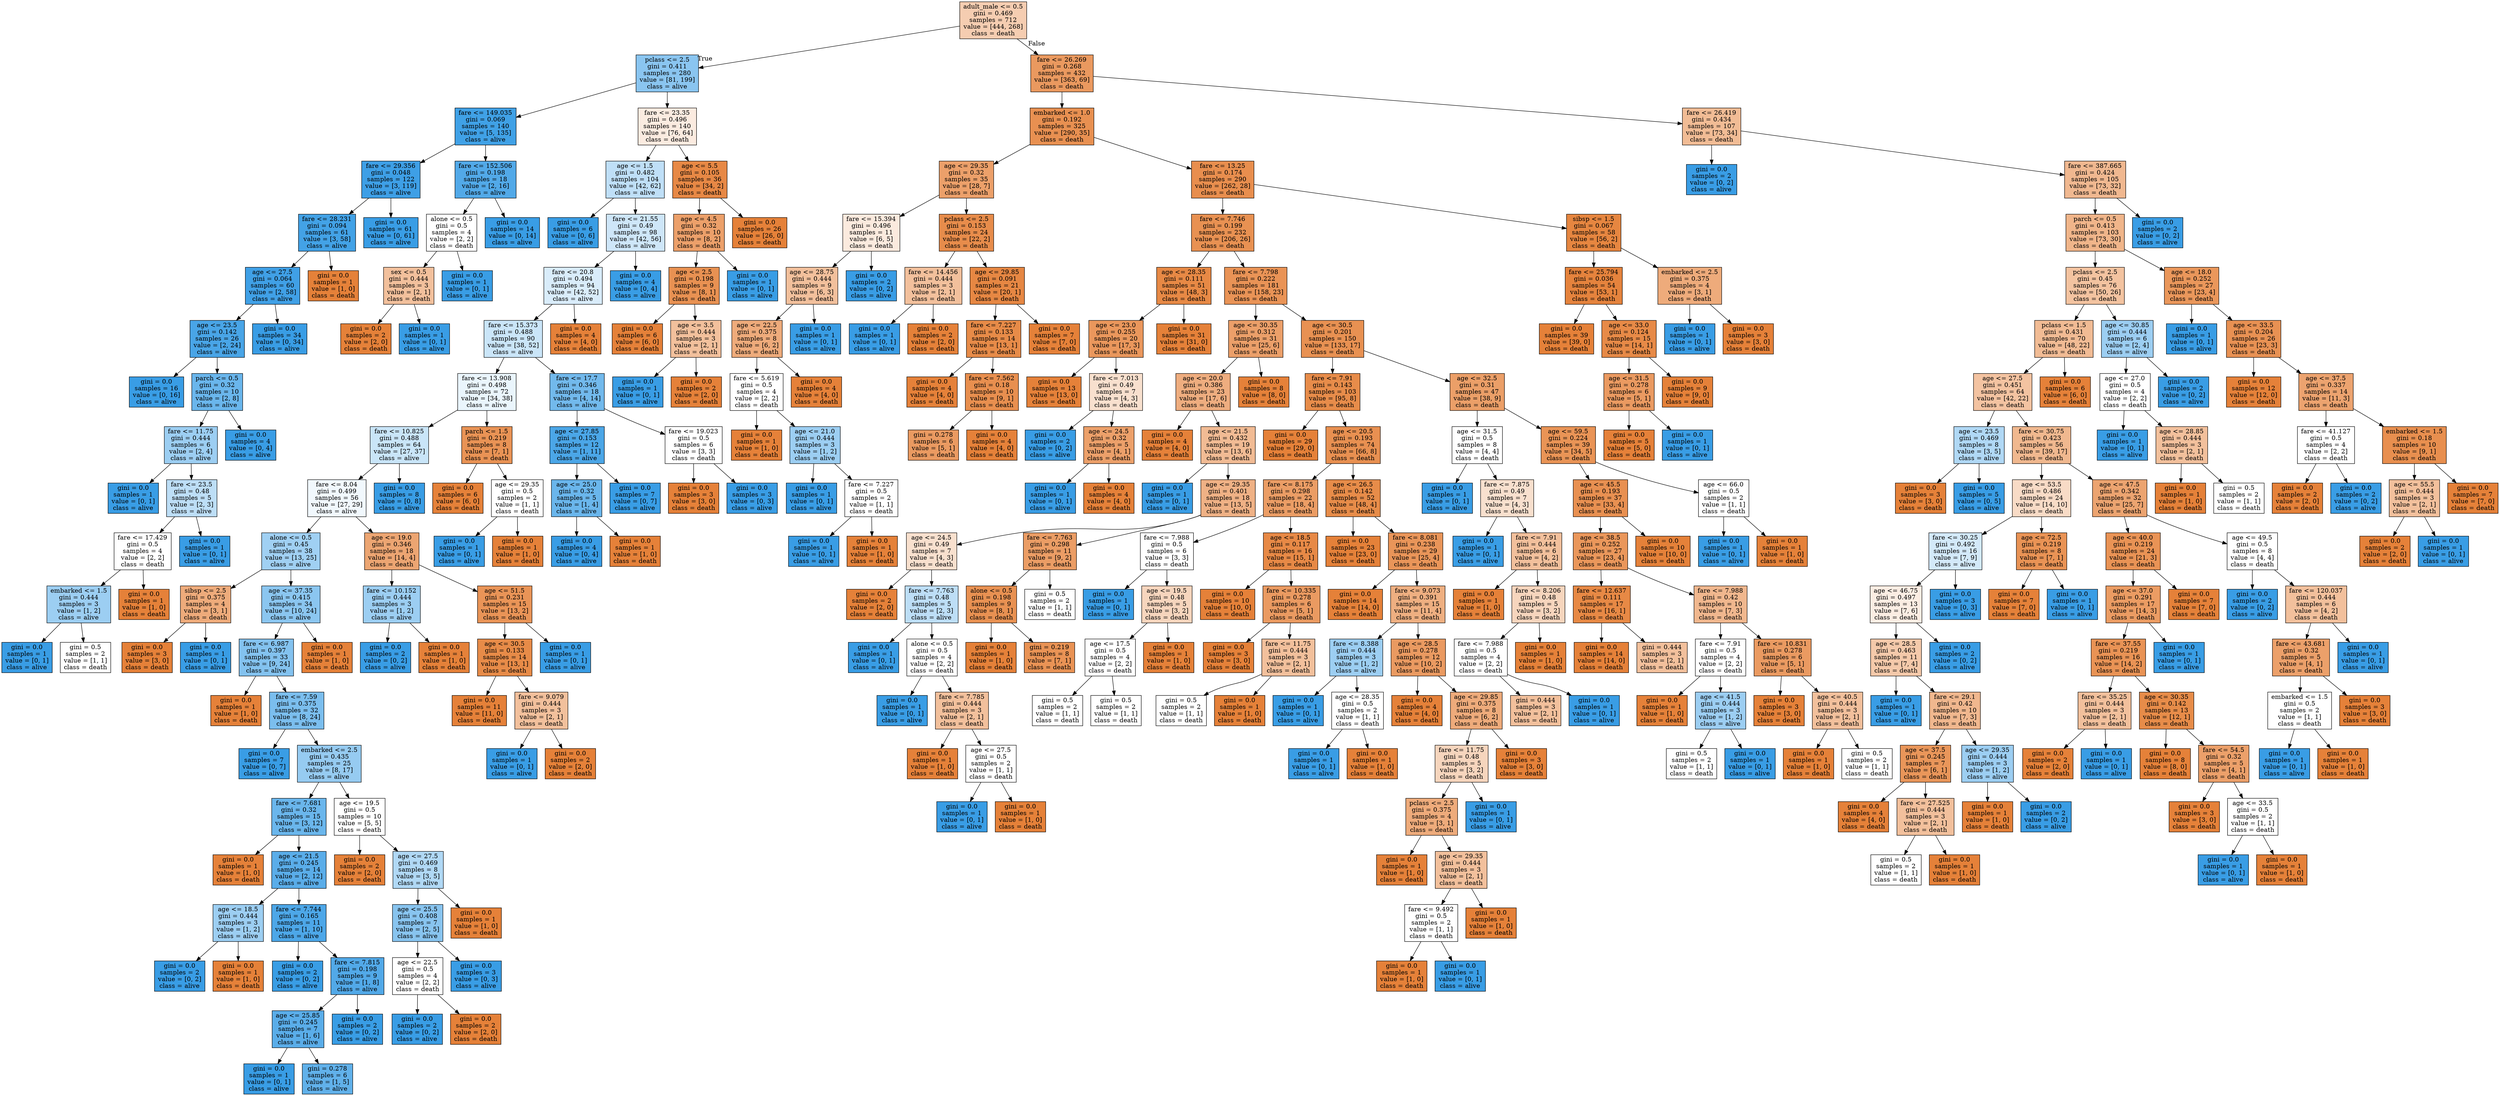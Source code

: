 digraph Tree {
node [shape=box, style="filled", color="black"] ;
0 [label="adult_male <= 0.5\ngini = 0.469\nsamples = 712\nvalue = [444, 268]\nclass = death", fillcolor="#f5cdb1"] ;
1 [label="pclass <= 2.5\ngini = 0.411\nsamples = 280\nvalue = [81, 199]\nclass = alive", fillcolor="#8ac5f0"] ;
0 -> 1 [labeldistance=2.5, labelangle=45, headlabel="True"] ;
2 [label="fare <= 149.035\ngini = 0.069\nsamples = 140\nvalue = [5, 135]\nclass = alive", fillcolor="#40a1e6"] ;
1 -> 2 ;
3 [label="fare <= 29.356\ngini = 0.048\nsamples = 122\nvalue = [3, 119]\nclass = alive", fillcolor="#3e9fe6"] ;
2 -> 3 ;
4 [label="fare <= 28.231\ngini = 0.094\nsamples = 61\nvalue = [3, 58]\nclass = alive", fillcolor="#43a2e6"] ;
3 -> 4 ;
5 [label="age <= 27.5\ngini = 0.064\nsamples = 60\nvalue = [2, 58]\nclass = alive", fillcolor="#40a0e6"] ;
4 -> 5 ;
6 [label="age <= 23.5\ngini = 0.142\nsamples = 26\nvalue = [2, 24]\nclass = alive", fillcolor="#49a5e7"] ;
5 -> 6 ;
7 [label="gini = 0.0\nsamples = 16\nvalue = [0, 16]\nclass = alive", fillcolor="#399de5"] ;
6 -> 7 ;
8 [label="parch <= 0.5\ngini = 0.32\nsamples = 10\nvalue = [2, 8]\nclass = alive", fillcolor="#6ab6ec"] ;
6 -> 8 ;
9 [label="fare <= 11.75\ngini = 0.444\nsamples = 6\nvalue = [2, 4]\nclass = alive", fillcolor="#9ccef2"] ;
8 -> 9 ;
10 [label="gini = 0.0\nsamples = 1\nvalue = [0, 1]\nclass = alive", fillcolor="#399de5"] ;
9 -> 10 ;
11 [label="fare <= 23.5\ngini = 0.48\nsamples = 5\nvalue = [2, 3]\nclass = alive", fillcolor="#bddef6"] ;
9 -> 11 ;
12 [label="fare <= 17.429\ngini = 0.5\nsamples = 4\nvalue = [2, 2]\nclass = death", fillcolor="#ffffff"] ;
11 -> 12 ;
13 [label="embarked <= 1.5\ngini = 0.444\nsamples = 3\nvalue = [1, 2]\nclass = alive", fillcolor="#9ccef2"] ;
12 -> 13 ;
14 [label="gini = 0.0\nsamples = 1\nvalue = [0, 1]\nclass = alive", fillcolor="#399de5"] ;
13 -> 14 ;
15 [label="gini = 0.5\nsamples = 2\nvalue = [1, 1]\nclass = death", fillcolor="#ffffff"] ;
13 -> 15 ;
16 [label="gini = 0.0\nsamples = 1\nvalue = [1, 0]\nclass = death", fillcolor="#e58139"] ;
12 -> 16 ;
17 [label="gini = 0.0\nsamples = 1\nvalue = [0, 1]\nclass = alive", fillcolor="#399de5"] ;
11 -> 17 ;
18 [label="gini = 0.0\nsamples = 4\nvalue = [0, 4]\nclass = alive", fillcolor="#399de5"] ;
8 -> 18 ;
19 [label="gini = 0.0\nsamples = 34\nvalue = [0, 34]\nclass = alive", fillcolor="#399de5"] ;
5 -> 19 ;
20 [label="gini = 0.0\nsamples = 1\nvalue = [1, 0]\nclass = death", fillcolor="#e58139"] ;
4 -> 20 ;
21 [label="gini = 0.0\nsamples = 61\nvalue = [0, 61]\nclass = alive", fillcolor="#399de5"] ;
3 -> 21 ;
22 [label="fare <= 152.506\ngini = 0.198\nsamples = 18\nvalue = [2, 16]\nclass = alive", fillcolor="#52a9e8"] ;
2 -> 22 ;
23 [label="alone <= 0.5\ngini = 0.5\nsamples = 4\nvalue = [2, 2]\nclass = death", fillcolor="#ffffff"] ;
22 -> 23 ;
24 [label="sex <= 0.5\ngini = 0.444\nsamples = 3\nvalue = [2, 1]\nclass = death", fillcolor="#f2c09c"] ;
23 -> 24 ;
25 [label="gini = 0.0\nsamples = 2\nvalue = [2, 0]\nclass = death", fillcolor="#e58139"] ;
24 -> 25 ;
26 [label="gini = 0.0\nsamples = 1\nvalue = [0, 1]\nclass = alive", fillcolor="#399de5"] ;
24 -> 26 ;
27 [label="gini = 0.0\nsamples = 1\nvalue = [0, 1]\nclass = alive", fillcolor="#399de5"] ;
23 -> 27 ;
28 [label="gini = 0.0\nsamples = 14\nvalue = [0, 14]\nclass = alive", fillcolor="#399de5"] ;
22 -> 28 ;
29 [label="fare <= 23.35\ngini = 0.496\nsamples = 140\nvalue = [76, 64]\nclass = death", fillcolor="#fbebe0"] ;
1 -> 29 ;
30 [label="age <= 1.5\ngini = 0.482\nsamples = 104\nvalue = [42, 62]\nclass = alive", fillcolor="#bfdff7"] ;
29 -> 30 ;
31 [label="gini = 0.0\nsamples = 6\nvalue = [0, 6]\nclass = alive", fillcolor="#399de5"] ;
30 -> 31 ;
32 [label="fare <= 21.55\ngini = 0.49\nsamples = 98\nvalue = [42, 56]\nclass = alive", fillcolor="#cee6f8"] ;
30 -> 32 ;
33 [label="fare <= 20.8\ngini = 0.494\nsamples = 94\nvalue = [42, 52]\nclass = alive", fillcolor="#d9ecfa"] ;
32 -> 33 ;
34 [label="fare <= 15.373\ngini = 0.488\nsamples = 90\nvalue = [38, 52]\nclass = alive", fillcolor="#cae5f8"] ;
33 -> 34 ;
35 [label="fare <= 13.908\ngini = 0.498\nsamples = 72\nvalue = [34, 38]\nclass = alive", fillcolor="#eaf5fc"] ;
34 -> 35 ;
36 [label="fare <= 10.825\ngini = 0.488\nsamples = 64\nvalue = [27, 37]\nclass = alive", fillcolor="#c9e5f8"] ;
35 -> 36 ;
37 [label="fare <= 8.04\ngini = 0.499\nsamples = 56\nvalue = [27, 29]\nclass = alive", fillcolor="#f1f8fd"] ;
36 -> 37 ;
38 [label="alone <= 0.5\ngini = 0.45\nsamples = 38\nvalue = [13, 25]\nclass = alive", fillcolor="#a0d0f3"] ;
37 -> 38 ;
39 [label="sibsp <= 2.5\ngini = 0.375\nsamples = 4\nvalue = [3, 1]\nclass = death", fillcolor="#eeab7b"] ;
38 -> 39 ;
40 [label="gini = 0.0\nsamples = 3\nvalue = [3, 0]\nclass = death", fillcolor="#e58139"] ;
39 -> 40 ;
41 [label="gini = 0.0\nsamples = 1\nvalue = [0, 1]\nclass = alive", fillcolor="#399de5"] ;
39 -> 41 ;
42 [label="age <= 37.35\ngini = 0.415\nsamples = 34\nvalue = [10, 24]\nclass = alive", fillcolor="#8bc6f0"] ;
38 -> 42 ;
43 [label="fare <= 6.987\ngini = 0.397\nsamples = 33\nvalue = [9, 24]\nclass = alive", fillcolor="#83c2ef"] ;
42 -> 43 ;
44 [label="gini = 0.0\nsamples = 1\nvalue = [1, 0]\nclass = death", fillcolor="#e58139"] ;
43 -> 44 ;
45 [label="fare <= 7.59\ngini = 0.375\nsamples = 32\nvalue = [8, 24]\nclass = alive", fillcolor="#7bbeee"] ;
43 -> 45 ;
46 [label="gini = 0.0\nsamples = 7\nvalue = [0, 7]\nclass = alive", fillcolor="#399de5"] ;
45 -> 46 ;
47 [label="embarked <= 2.5\ngini = 0.435\nsamples = 25\nvalue = [8, 17]\nclass = alive", fillcolor="#96cbf1"] ;
45 -> 47 ;
48 [label="fare <= 7.681\ngini = 0.32\nsamples = 15\nvalue = [3, 12]\nclass = alive", fillcolor="#6ab6ec"] ;
47 -> 48 ;
49 [label="gini = 0.0\nsamples = 1\nvalue = [1, 0]\nclass = death", fillcolor="#e58139"] ;
48 -> 49 ;
50 [label="age <= 21.5\ngini = 0.245\nsamples = 14\nvalue = [2, 12]\nclass = alive", fillcolor="#5aade9"] ;
48 -> 50 ;
51 [label="age <= 18.5\ngini = 0.444\nsamples = 3\nvalue = [1, 2]\nclass = alive", fillcolor="#9ccef2"] ;
50 -> 51 ;
52 [label="gini = 0.0\nsamples = 2\nvalue = [0, 2]\nclass = alive", fillcolor="#399de5"] ;
51 -> 52 ;
53 [label="gini = 0.0\nsamples = 1\nvalue = [1, 0]\nclass = death", fillcolor="#e58139"] ;
51 -> 53 ;
54 [label="fare <= 7.744\ngini = 0.165\nsamples = 11\nvalue = [1, 10]\nclass = alive", fillcolor="#4da7e8"] ;
50 -> 54 ;
55 [label="gini = 0.0\nsamples = 2\nvalue = [0, 2]\nclass = alive", fillcolor="#399de5"] ;
54 -> 55 ;
56 [label="fare <= 7.815\ngini = 0.198\nsamples = 9\nvalue = [1, 8]\nclass = alive", fillcolor="#52a9e8"] ;
54 -> 56 ;
57 [label="age <= 25.85\ngini = 0.245\nsamples = 7\nvalue = [1, 6]\nclass = alive", fillcolor="#5aade9"] ;
56 -> 57 ;
58 [label="gini = 0.0\nsamples = 1\nvalue = [0, 1]\nclass = alive", fillcolor="#399de5"] ;
57 -> 58 ;
59 [label="gini = 0.278\nsamples = 6\nvalue = [1, 5]\nclass = alive", fillcolor="#61b1ea"] ;
57 -> 59 ;
60 [label="gini = 0.0\nsamples = 2\nvalue = [0, 2]\nclass = alive", fillcolor="#399de5"] ;
56 -> 60 ;
61 [label="age <= 19.5\ngini = 0.5\nsamples = 10\nvalue = [5, 5]\nclass = death", fillcolor="#ffffff"] ;
47 -> 61 ;
62 [label="gini = 0.0\nsamples = 2\nvalue = [2, 0]\nclass = death", fillcolor="#e58139"] ;
61 -> 62 ;
63 [label="age <= 27.5\ngini = 0.469\nsamples = 8\nvalue = [3, 5]\nclass = alive", fillcolor="#b0d8f5"] ;
61 -> 63 ;
64 [label="age <= 25.5\ngini = 0.408\nsamples = 7\nvalue = [2, 5]\nclass = alive", fillcolor="#88c4ef"] ;
63 -> 64 ;
65 [label="age <= 22.5\ngini = 0.5\nsamples = 4\nvalue = [2, 2]\nclass = death", fillcolor="#ffffff"] ;
64 -> 65 ;
66 [label="gini = 0.0\nsamples = 2\nvalue = [0, 2]\nclass = alive", fillcolor="#399de5"] ;
65 -> 66 ;
67 [label="gini = 0.0\nsamples = 2\nvalue = [2, 0]\nclass = death", fillcolor="#e58139"] ;
65 -> 67 ;
68 [label="gini = 0.0\nsamples = 3\nvalue = [0, 3]\nclass = alive", fillcolor="#399de5"] ;
64 -> 68 ;
69 [label="gini = 0.0\nsamples = 1\nvalue = [1, 0]\nclass = death", fillcolor="#e58139"] ;
63 -> 69 ;
70 [label="gini = 0.0\nsamples = 1\nvalue = [1, 0]\nclass = death", fillcolor="#e58139"] ;
42 -> 70 ;
71 [label="age <= 19.0\ngini = 0.346\nsamples = 18\nvalue = [14, 4]\nclass = death", fillcolor="#eca572"] ;
37 -> 71 ;
72 [label="fare <= 10.152\ngini = 0.444\nsamples = 3\nvalue = [1, 2]\nclass = alive", fillcolor="#9ccef2"] ;
71 -> 72 ;
73 [label="gini = 0.0\nsamples = 2\nvalue = [0, 2]\nclass = alive", fillcolor="#399de5"] ;
72 -> 73 ;
74 [label="gini = 0.0\nsamples = 1\nvalue = [1, 0]\nclass = death", fillcolor="#e58139"] ;
72 -> 74 ;
75 [label="age <= 51.5\ngini = 0.231\nsamples = 15\nvalue = [13, 2]\nclass = death", fillcolor="#e99457"] ;
71 -> 75 ;
76 [label="age <= 30.5\ngini = 0.133\nsamples = 14\nvalue = [13, 1]\nclass = death", fillcolor="#e78b48"] ;
75 -> 76 ;
77 [label="gini = 0.0\nsamples = 11\nvalue = [11, 0]\nclass = death", fillcolor="#e58139"] ;
76 -> 77 ;
78 [label="fare <= 9.079\ngini = 0.444\nsamples = 3\nvalue = [2, 1]\nclass = death", fillcolor="#f2c09c"] ;
76 -> 78 ;
79 [label="gini = 0.0\nsamples = 1\nvalue = [0, 1]\nclass = alive", fillcolor="#399de5"] ;
78 -> 79 ;
80 [label="gini = 0.0\nsamples = 2\nvalue = [2, 0]\nclass = death", fillcolor="#e58139"] ;
78 -> 80 ;
81 [label="gini = 0.0\nsamples = 1\nvalue = [0, 1]\nclass = alive", fillcolor="#399de5"] ;
75 -> 81 ;
82 [label="gini = 0.0\nsamples = 8\nvalue = [0, 8]\nclass = alive", fillcolor="#399de5"] ;
36 -> 82 ;
83 [label="parch <= 1.5\ngini = 0.219\nsamples = 8\nvalue = [7, 1]\nclass = death", fillcolor="#e99355"] ;
35 -> 83 ;
84 [label="gini = 0.0\nsamples = 6\nvalue = [6, 0]\nclass = death", fillcolor="#e58139"] ;
83 -> 84 ;
85 [label="age <= 29.35\ngini = 0.5\nsamples = 2\nvalue = [1, 1]\nclass = death", fillcolor="#ffffff"] ;
83 -> 85 ;
86 [label="gini = 0.0\nsamples = 1\nvalue = [0, 1]\nclass = alive", fillcolor="#399de5"] ;
85 -> 86 ;
87 [label="gini = 0.0\nsamples = 1\nvalue = [1, 0]\nclass = death", fillcolor="#e58139"] ;
85 -> 87 ;
88 [label="fare <= 17.7\ngini = 0.346\nsamples = 18\nvalue = [4, 14]\nclass = alive", fillcolor="#72b9ec"] ;
34 -> 88 ;
89 [label="age <= 27.85\ngini = 0.153\nsamples = 12\nvalue = [1, 11]\nclass = alive", fillcolor="#4ba6e7"] ;
88 -> 89 ;
90 [label="age <= 25.0\ngini = 0.32\nsamples = 5\nvalue = [1, 4]\nclass = alive", fillcolor="#6ab6ec"] ;
89 -> 90 ;
91 [label="gini = 0.0\nsamples = 4\nvalue = [0, 4]\nclass = alive", fillcolor="#399de5"] ;
90 -> 91 ;
92 [label="gini = 0.0\nsamples = 1\nvalue = [1, 0]\nclass = death", fillcolor="#e58139"] ;
90 -> 92 ;
93 [label="gini = 0.0\nsamples = 7\nvalue = [0, 7]\nclass = alive", fillcolor="#399de5"] ;
89 -> 93 ;
94 [label="fare <= 19.023\ngini = 0.5\nsamples = 6\nvalue = [3, 3]\nclass = death", fillcolor="#ffffff"] ;
88 -> 94 ;
95 [label="gini = 0.0\nsamples = 3\nvalue = [3, 0]\nclass = death", fillcolor="#e58139"] ;
94 -> 95 ;
96 [label="gini = 0.0\nsamples = 3\nvalue = [0, 3]\nclass = alive", fillcolor="#399de5"] ;
94 -> 96 ;
97 [label="gini = 0.0\nsamples = 4\nvalue = [4, 0]\nclass = death", fillcolor="#e58139"] ;
33 -> 97 ;
98 [label="gini = 0.0\nsamples = 4\nvalue = [0, 4]\nclass = alive", fillcolor="#399de5"] ;
32 -> 98 ;
99 [label="age <= 5.5\ngini = 0.105\nsamples = 36\nvalue = [34, 2]\nclass = death", fillcolor="#e78845"] ;
29 -> 99 ;
100 [label="age <= 4.5\ngini = 0.32\nsamples = 10\nvalue = [8, 2]\nclass = death", fillcolor="#eca06a"] ;
99 -> 100 ;
101 [label="age <= 2.5\ngini = 0.198\nsamples = 9\nvalue = [8, 1]\nclass = death", fillcolor="#e89152"] ;
100 -> 101 ;
102 [label="gini = 0.0\nsamples = 6\nvalue = [6, 0]\nclass = death", fillcolor="#e58139"] ;
101 -> 102 ;
103 [label="age <= 3.5\ngini = 0.444\nsamples = 3\nvalue = [2, 1]\nclass = death", fillcolor="#f2c09c"] ;
101 -> 103 ;
104 [label="gini = 0.0\nsamples = 1\nvalue = [0, 1]\nclass = alive", fillcolor="#399de5"] ;
103 -> 104 ;
105 [label="gini = 0.0\nsamples = 2\nvalue = [2, 0]\nclass = death", fillcolor="#e58139"] ;
103 -> 105 ;
106 [label="gini = 0.0\nsamples = 1\nvalue = [0, 1]\nclass = alive", fillcolor="#399de5"] ;
100 -> 106 ;
107 [label="gini = 0.0\nsamples = 26\nvalue = [26, 0]\nclass = death", fillcolor="#e58139"] ;
99 -> 107 ;
108 [label="fare <= 26.269\ngini = 0.268\nsamples = 432\nvalue = [363, 69]\nclass = death", fillcolor="#ea995f"] ;
0 -> 108 [labeldistance=2.5, labelangle=-45, headlabel="False"] ;
109 [label="embarked <= 1.0\ngini = 0.192\nsamples = 325\nvalue = [290, 35]\nclass = death", fillcolor="#e89051"] ;
108 -> 109 ;
110 [label="age <= 29.35\ngini = 0.32\nsamples = 35\nvalue = [28, 7]\nclass = death", fillcolor="#eca06a"] ;
109 -> 110 ;
111 [label="fare <= 15.394\ngini = 0.496\nsamples = 11\nvalue = [6, 5]\nclass = death", fillcolor="#fbeade"] ;
110 -> 111 ;
112 [label="age <= 28.75\ngini = 0.444\nsamples = 9\nvalue = [6, 3]\nclass = death", fillcolor="#f2c09c"] ;
111 -> 112 ;
113 [label="age <= 22.5\ngini = 0.375\nsamples = 8\nvalue = [6, 2]\nclass = death", fillcolor="#eeab7b"] ;
112 -> 113 ;
114 [label="fare <= 5.619\ngini = 0.5\nsamples = 4\nvalue = [2, 2]\nclass = death", fillcolor="#ffffff"] ;
113 -> 114 ;
115 [label="gini = 0.0\nsamples = 1\nvalue = [1, 0]\nclass = death", fillcolor="#e58139"] ;
114 -> 115 ;
116 [label="age <= 21.0\ngini = 0.444\nsamples = 3\nvalue = [1, 2]\nclass = alive", fillcolor="#9ccef2"] ;
114 -> 116 ;
117 [label="gini = 0.0\nsamples = 1\nvalue = [0, 1]\nclass = alive", fillcolor="#399de5"] ;
116 -> 117 ;
118 [label="fare <= 7.227\ngini = 0.5\nsamples = 2\nvalue = [1, 1]\nclass = death", fillcolor="#ffffff"] ;
116 -> 118 ;
119 [label="gini = 0.0\nsamples = 1\nvalue = [0, 1]\nclass = alive", fillcolor="#399de5"] ;
118 -> 119 ;
120 [label="gini = 0.0\nsamples = 1\nvalue = [1, 0]\nclass = death", fillcolor="#e58139"] ;
118 -> 120 ;
121 [label="gini = 0.0\nsamples = 4\nvalue = [4, 0]\nclass = death", fillcolor="#e58139"] ;
113 -> 121 ;
122 [label="gini = 0.0\nsamples = 1\nvalue = [0, 1]\nclass = alive", fillcolor="#399de5"] ;
112 -> 122 ;
123 [label="gini = 0.0\nsamples = 2\nvalue = [0, 2]\nclass = alive", fillcolor="#399de5"] ;
111 -> 123 ;
124 [label="pclass <= 2.5\ngini = 0.153\nsamples = 24\nvalue = [22, 2]\nclass = death", fillcolor="#e78c4b"] ;
110 -> 124 ;
125 [label="fare <= 14.456\ngini = 0.444\nsamples = 3\nvalue = [2, 1]\nclass = death", fillcolor="#f2c09c"] ;
124 -> 125 ;
126 [label="gini = 0.0\nsamples = 1\nvalue = [0, 1]\nclass = alive", fillcolor="#399de5"] ;
125 -> 126 ;
127 [label="gini = 0.0\nsamples = 2\nvalue = [2, 0]\nclass = death", fillcolor="#e58139"] ;
125 -> 127 ;
128 [label="age <= 29.85\ngini = 0.091\nsamples = 21\nvalue = [20, 1]\nclass = death", fillcolor="#e68743"] ;
124 -> 128 ;
129 [label="fare <= 7.227\ngini = 0.133\nsamples = 14\nvalue = [13, 1]\nclass = death", fillcolor="#e78b48"] ;
128 -> 129 ;
130 [label="gini = 0.0\nsamples = 4\nvalue = [4, 0]\nclass = death", fillcolor="#e58139"] ;
129 -> 130 ;
131 [label="fare <= 7.562\ngini = 0.18\nsamples = 10\nvalue = [9, 1]\nclass = death", fillcolor="#e88f4f"] ;
129 -> 131 ;
132 [label="gini = 0.278\nsamples = 6\nvalue = [5, 1]\nclass = death", fillcolor="#ea9a61"] ;
131 -> 132 ;
133 [label="gini = 0.0\nsamples = 4\nvalue = [4, 0]\nclass = death", fillcolor="#e58139"] ;
131 -> 133 ;
134 [label="gini = 0.0\nsamples = 7\nvalue = [7, 0]\nclass = death", fillcolor="#e58139"] ;
128 -> 134 ;
135 [label="fare <= 13.25\ngini = 0.174\nsamples = 290\nvalue = [262, 28]\nclass = death", fillcolor="#e88e4e"] ;
109 -> 135 ;
136 [label="fare <= 7.746\ngini = 0.199\nsamples = 232\nvalue = [206, 26]\nclass = death", fillcolor="#e89152"] ;
135 -> 136 ;
137 [label="age <= 28.35\ngini = 0.111\nsamples = 51\nvalue = [48, 3]\nclass = death", fillcolor="#e78945"] ;
136 -> 137 ;
138 [label="age <= 23.0\ngini = 0.255\nsamples = 20\nvalue = [17, 3]\nclass = death", fillcolor="#ea975c"] ;
137 -> 138 ;
139 [label="gini = 0.0\nsamples = 13\nvalue = [13, 0]\nclass = death", fillcolor="#e58139"] ;
138 -> 139 ;
140 [label="fare <= 7.013\ngini = 0.49\nsamples = 7\nvalue = [4, 3]\nclass = death", fillcolor="#f8e0ce"] ;
138 -> 140 ;
141 [label="gini = 0.0\nsamples = 2\nvalue = [0, 2]\nclass = alive", fillcolor="#399de5"] ;
140 -> 141 ;
142 [label="age <= 24.5\ngini = 0.32\nsamples = 5\nvalue = [4, 1]\nclass = death", fillcolor="#eca06a"] ;
140 -> 142 ;
143 [label="gini = 0.0\nsamples = 1\nvalue = [0, 1]\nclass = alive", fillcolor="#399de5"] ;
142 -> 143 ;
144 [label="gini = 0.0\nsamples = 4\nvalue = [4, 0]\nclass = death", fillcolor="#e58139"] ;
142 -> 144 ;
145 [label="gini = 0.0\nsamples = 31\nvalue = [31, 0]\nclass = death", fillcolor="#e58139"] ;
137 -> 145 ;
146 [label="fare <= 7.798\ngini = 0.222\nsamples = 181\nvalue = [158, 23]\nclass = death", fillcolor="#e99356"] ;
136 -> 146 ;
147 [label="age <= 30.35\ngini = 0.312\nsamples = 31\nvalue = [25, 6]\nclass = death", fillcolor="#eb9f69"] ;
146 -> 147 ;
148 [label="age <= 20.0\ngini = 0.386\nsamples = 23\nvalue = [17, 6]\nclass = death", fillcolor="#eead7f"] ;
147 -> 148 ;
149 [label="gini = 0.0\nsamples = 4\nvalue = [4, 0]\nclass = death", fillcolor="#e58139"] ;
148 -> 149 ;
150 [label="age <= 21.5\ngini = 0.432\nsamples = 19\nvalue = [13, 6]\nclass = death", fillcolor="#f1bb94"] ;
148 -> 150 ;
151 [label="gini = 0.0\nsamples = 1\nvalue = [0, 1]\nclass = alive", fillcolor="#399de5"] ;
150 -> 151 ;
152 [label="age <= 29.35\ngini = 0.401\nsamples = 18\nvalue = [13, 5]\nclass = death", fillcolor="#efb185"] ;
150 -> 152 ;
153 [label="age <= 24.5\ngini = 0.49\nsamples = 7\nvalue = [4, 3]\nclass = death", fillcolor="#f8e0ce"] ;
152 -> 153 ;
154 [label="gini = 0.0\nsamples = 2\nvalue = [2, 0]\nclass = death", fillcolor="#e58139"] ;
153 -> 154 ;
155 [label="fare <= 7.763\ngini = 0.48\nsamples = 5\nvalue = [2, 3]\nclass = alive", fillcolor="#bddef6"] ;
153 -> 155 ;
156 [label="gini = 0.0\nsamples = 1\nvalue = [0, 1]\nclass = alive", fillcolor="#399de5"] ;
155 -> 156 ;
157 [label="alone <= 0.5\ngini = 0.5\nsamples = 4\nvalue = [2, 2]\nclass = death", fillcolor="#ffffff"] ;
155 -> 157 ;
158 [label="gini = 0.0\nsamples = 1\nvalue = [0, 1]\nclass = alive", fillcolor="#399de5"] ;
157 -> 158 ;
159 [label="fare <= 7.785\ngini = 0.444\nsamples = 3\nvalue = [2, 1]\nclass = death", fillcolor="#f2c09c"] ;
157 -> 159 ;
160 [label="gini = 0.0\nsamples = 1\nvalue = [1, 0]\nclass = death", fillcolor="#e58139"] ;
159 -> 160 ;
161 [label="age <= 27.5\ngini = 0.5\nsamples = 2\nvalue = [1, 1]\nclass = death", fillcolor="#ffffff"] ;
159 -> 161 ;
162 [label="gini = 0.0\nsamples = 1\nvalue = [0, 1]\nclass = alive", fillcolor="#399de5"] ;
161 -> 162 ;
163 [label="gini = 0.0\nsamples = 1\nvalue = [1, 0]\nclass = death", fillcolor="#e58139"] ;
161 -> 163 ;
164 [label="fare <= 7.763\ngini = 0.298\nsamples = 11\nvalue = [9, 2]\nclass = death", fillcolor="#eb9d65"] ;
152 -> 164 ;
165 [label="alone <= 0.5\ngini = 0.198\nsamples = 9\nvalue = [8, 1]\nclass = death", fillcolor="#e89152"] ;
164 -> 165 ;
166 [label="gini = 0.0\nsamples = 1\nvalue = [1, 0]\nclass = death", fillcolor="#e58139"] ;
165 -> 166 ;
167 [label="gini = 0.219\nsamples = 8\nvalue = [7, 1]\nclass = death", fillcolor="#e99355"] ;
165 -> 167 ;
168 [label="gini = 0.5\nsamples = 2\nvalue = [1, 1]\nclass = death", fillcolor="#ffffff"] ;
164 -> 168 ;
169 [label="gini = 0.0\nsamples = 8\nvalue = [8, 0]\nclass = death", fillcolor="#e58139"] ;
147 -> 169 ;
170 [label="age <= 30.5\ngini = 0.201\nsamples = 150\nvalue = [133, 17]\nclass = death", fillcolor="#e89152"] ;
146 -> 170 ;
171 [label="fare <= 7.91\ngini = 0.143\nsamples = 103\nvalue = [95, 8]\nclass = death", fillcolor="#e78c4a"] ;
170 -> 171 ;
172 [label="gini = 0.0\nsamples = 29\nvalue = [29, 0]\nclass = death", fillcolor="#e58139"] ;
171 -> 172 ;
173 [label="age <= 20.5\ngini = 0.193\nsamples = 74\nvalue = [66, 8]\nclass = death", fillcolor="#e89051"] ;
171 -> 173 ;
174 [label="fare <= 8.175\ngini = 0.298\nsamples = 22\nvalue = [18, 4]\nclass = death", fillcolor="#eb9d65"] ;
173 -> 174 ;
175 [label="fare <= 7.988\ngini = 0.5\nsamples = 6\nvalue = [3, 3]\nclass = death", fillcolor="#ffffff"] ;
174 -> 175 ;
176 [label="gini = 0.0\nsamples = 1\nvalue = [0, 1]\nclass = alive", fillcolor="#399de5"] ;
175 -> 176 ;
177 [label="age <= 19.5\ngini = 0.48\nsamples = 5\nvalue = [3, 2]\nclass = death", fillcolor="#f6d5bd"] ;
175 -> 177 ;
178 [label="age <= 17.5\ngini = 0.5\nsamples = 4\nvalue = [2, 2]\nclass = death", fillcolor="#ffffff"] ;
177 -> 178 ;
179 [label="gini = 0.5\nsamples = 2\nvalue = [1, 1]\nclass = death", fillcolor="#ffffff"] ;
178 -> 179 ;
180 [label="gini = 0.5\nsamples = 2\nvalue = [1, 1]\nclass = death", fillcolor="#ffffff"] ;
178 -> 180 ;
181 [label="gini = 0.0\nsamples = 1\nvalue = [1, 0]\nclass = death", fillcolor="#e58139"] ;
177 -> 181 ;
182 [label="age <= 18.5\ngini = 0.117\nsamples = 16\nvalue = [15, 1]\nclass = death", fillcolor="#e78946"] ;
174 -> 182 ;
183 [label="gini = 0.0\nsamples = 10\nvalue = [10, 0]\nclass = death", fillcolor="#e58139"] ;
182 -> 183 ;
184 [label="fare <= 10.335\ngini = 0.278\nsamples = 6\nvalue = [5, 1]\nclass = death", fillcolor="#ea9a61"] ;
182 -> 184 ;
185 [label="gini = 0.0\nsamples = 3\nvalue = [3, 0]\nclass = death", fillcolor="#e58139"] ;
184 -> 185 ;
186 [label="fare <= 11.75\ngini = 0.444\nsamples = 3\nvalue = [2, 1]\nclass = death", fillcolor="#f2c09c"] ;
184 -> 186 ;
187 [label="gini = 0.5\nsamples = 2\nvalue = [1, 1]\nclass = death", fillcolor="#ffffff"] ;
186 -> 187 ;
188 [label="gini = 0.0\nsamples = 1\nvalue = [1, 0]\nclass = death", fillcolor="#e58139"] ;
186 -> 188 ;
189 [label="age <= 26.5\ngini = 0.142\nsamples = 52\nvalue = [48, 4]\nclass = death", fillcolor="#e78c49"] ;
173 -> 189 ;
190 [label="gini = 0.0\nsamples = 23\nvalue = [23, 0]\nclass = death", fillcolor="#e58139"] ;
189 -> 190 ;
191 [label="fare <= 8.081\ngini = 0.238\nsamples = 29\nvalue = [25, 4]\nclass = death", fillcolor="#e99559"] ;
189 -> 191 ;
192 [label="gini = 0.0\nsamples = 14\nvalue = [14, 0]\nclass = death", fillcolor="#e58139"] ;
191 -> 192 ;
193 [label="fare <= 9.073\ngini = 0.391\nsamples = 15\nvalue = [11, 4]\nclass = death", fillcolor="#eeaf81"] ;
191 -> 193 ;
194 [label="fare <= 8.388\ngini = 0.444\nsamples = 3\nvalue = [1, 2]\nclass = alive", fillcolor="#9ccef2"] ;
193 -> 194 ;
195 [label="gini = 0.0\nsamples = 1\nvalue = [0, 1]\nclass = alive", fillcolor="#399de5"] ;
194 -> 195 ;
196 [label="age <= 28.35\ngini = 0.5\nsamples = 2\nvalue = [1, 1]\nclass = death", fillcolor="#ffffff"] ;
194 -> 196 ;
197 [label="gini = 0.0\nsamples = 1\nvalue = [0, 1]\nclass = alive", fillcolor="#399de5"] ;
196 -> 197 ;
198 [label="gini = 0.0\nsamples = 1\nvalue = [1, 0]\nclass = death", fillcolor="#e58139"] ;
196 -> 198 ;
199 [label="age <= 28.5\ngini = 0.278\nsamples = 12\nvalue = [10, 2]\nclass = death", fillcolor="#ea9a61"] ;
193 -> 199 ;
200 [label="gini = 0.0\nsamples = 4\nvalue = [4, 0]\nclass = death", fillcolor="#e58139"] ;
199 -> 200 ;
201 [label="age <= 29.85\ngini = 0.375\nsamples = 8\nvalue = [6, 2]\nclass = death", fillcolor="#eeab7b"] ;
199 -> 201 ;
202 [label="fare <= 11.75\ngini = 0.48\nsamples = 5\nvalue = [3, 2]\nclass = death", fillcolor="#f6d5bd"] ;
201 -> 202 ;
203 [label="pclass <= 2.5\ngini = 0.375\nsamples = 4\nvalue = [3, 1]\nclass = death", fillcolor="#eeab7b"] ;
202 -> 203 ;
204 [label="gini = 0.0\nsamples = 1\nvalue = [1, 0]\nclass = death", fillcolor="#e58139"] ;
203 -> 204 ;
205 [label="age <= 29.35\ngini = 0.444\nsamples = 3\nvalue = [2, 1]\nclass = death", fillcolor="#f2c09c"] ;
203 -> 205 ;
206 [label="fare <= 9.492\ngini = 0.5\nsamples = 2\nvalue = [1, 1]\nclass = death", fillcolor="#ffffff"] ;
205 -> 206 ;
207 [label="gini = 0.0\nsamples = 1\nvalue = [1, 0]\nclass = death", fillcolor="#e58139"] ;
206 -> 207 ;
208 [label="gini = 0.0\nsamples = 1\nvalue = [0, 1]\nclass = alive", fillcolor="#399de5"] ;
206 -> 208 ;
209 [label="gini = 0.0\nsamples = 1\nvalue = [1, 0]\nclass = death", fillcolor="#e58139"] ;
205 -> 209 ;
210 [label="gini = 0.0\nsamples = 1\nvalue = [0, 1]\nclass = alive", fillcolor="#399de5"] ;
202 -> 210 ;
211 [label="gini = 0.0\nsamples = 3\nvalue = [3, 0]\nclass = death", fillcolor="#e58139"] ;
201 -> 211 ;
212 [label="age <= 32.5\ngini = 0.31\nsamples = 47\nvalue = [38, 9]\nclass = death", fillcolor="#eb9f68"] ;
170 -> 212 ;
213 [label="age <= 31.5\ngini = 0.5\nsamples = 8\nvalue = [4, 4]\nclass = death", fillcolor="#ffffff"] ;
212 -> 213 ;
214 [label="gini = 0.0\nsamples = 1\nvalue = [0, 1]\nclass = alive", fillcolor="#399de5"] ;
213 -> 214 ;
215 [label="fare <= 7.875\ngini = 0.49\nsamples = 7\nvalue = [4, 3]\nclass = death", fillcolor="#f8e0ce"] ;
213 -> 215 ;
216 [label="gini = 0.0\nsamples = 1\nvalue = [0, 1]\nclass = alive", fillcolor="#399de5"] ;
215 -> 216 ;
217 [label="fare <= 7.91\ngini = 0.444\nsamples = 6\nvalue = [4, 2]\nclass = death", fillcolor="#f2c09c"] ;
215 -> 217 ;
218 [label="gini = 0.0\nsamples = 1\nvalue = [1, 0]\nclass = death", fillcolor="#e58139"] ;
217 -> 218 ;
219 [label="fare <= 8.206\ngini = 0.48\nsamples = 5\nvalue = [3, 2]\nclass = death", fillcolor="#f6d5bd"] ;
217 -> 219 ;
220 [label="fare <= 7.988\ngini = 0.5\nsamples = 4\nvalue = [2, 2]\nclass = death", fillcolor="#ffffff"] ;
219 -> 220 ;
221 [label="gini = 0.444\nsamples = 3\nvalue = [2, 1]\nclass = death", fillcolor="#f2c09c"] ;
220 -> 221 ;
222 [label="gini = 0.0\nsamples = 1\nvalue = [0, 1]\nclass = alive", fillcolor="#399de5"] ;
220 -> 222 ;
223 [label="gini = 0.0\nsamples = 1\nvalue = [1, 0]\nclass = death", fillcolor="#e58139"] ;
219 -> 223 ;
224 [label="age <= 59.5\ngini = 0.224\nsamples = 39\nvalue = [34, 5]\nclass = death", fillcolor="#e99456"] ;
212 -> 224 ;
225 [label="age <= 45.5\ngini = 0.193\nsamples = 37\nvalue = [33, 4]\nclass = death", fillcolor="#e89051"] ;
224 -> 225 ;
226 [label="age <= 38.5\ngini = 0.252\nsamples = 27\nvalue = [23, 4]\nclass = death", fillcolor="#ea975b"] ;
225 -> 226 ;
227 [label="fare <= 12.637\ngini = 0.111\nsamples = 17\nvalue = [16, 1]\nclass = death", fillcolor="#e78945"] ;
226 -> 227 ;
228 [label="gini = 0.0\nsamples = 14\nvalue = [14, 0]\nclass = death", fillcolor="#e58139"] ;
227 -> 228 ;
229 [label="gini = 0.444\nsamples = 3\nvalue = [2, 1]\nclass = death", fillcolor="#f2c09c"] ;
227 -> 229 ;
230 [label="fare <= 7.988\ngini = 0.42\nsamples = 10\nvalue = [7, 3]\nclass = death", fillcolor="#f0b78e"] ;
226 -> 230 ;
231 [label="fare <= 7.91\ngini = 0.5\nsamples = 4\nvalue = [2, 2]\nclass = death", fillcolor="#ffffff"] ;
230 -> 231 ;
232 [label="gini = 0.0\nsamples = 1\nvalue = [1, 0]\nclass = death", fillcolor="#e58139"] ;
231 -> 232 ;
233 [label="age <= 41.5\ngini = 0.444\nsamples = 3\nvalue = [1, 2]\nclass = alive", fillcolor="#9ccef2"] ;
231 -> 233 ;
234 [label="gini = 0.5\nsamples = 2\nvalue = [1, 1]\nclass = death", fillcolor="#ffffff"] ;
233 -> 234 ;
235 [label="gini = 0.0\nsamples = 1\nvalue = [0, 1]\nclass = alive", fillcolor="#399de5"] ;
233 -> 235 ;
236 [label="fare <= 10.831\ngini = 0.278\nsamples = 6\nvalue = [5, 1]\nclass = death", fillcolor="#ea9a61"] ;
230 -> 236 ;
237 [label="gini = 0.0\nsamples = 3\nvalue = [3, 0]\nclass = death", fillcolor="#e58139"] ;
236 -> 237 ;
238 [label="age <= 40.5\ngini = 0.444\nsamples = 3\nvalue = [2, 1]\nclass = death", fillcolor="#f2c09c"] ;
236 -> 238 ;
239 [label="gini = 0.0\nsamples = 1\nvalue = [1, 0]\nclass = death", fillcolor="#e58139"] ;
238 -> 239 ;
240 [label="gini = 0.5\nsamples = 2\nvalue = [1, 1]\nclass = death", fillcolor="#ffffff"] ;
238 -> 240 ;
241 [label="gini = 0.0\nsamples = 10\nvalue = [10, 0]\nclass = death", fillcolor="#e58139"] ;
225 -> 241 ;
242 [label="age <= 66.0\ngini = 0.5\nsamples = 2\nvalue = [1, 1]\nclass = death", fillcolor="#ffffff"] ;
224 -> 242 ;
243 [label="gini = 0.0\nsamples = 1\nvalue = [0, 1]\nclass = alive", fillcolor="#399de5"] ;
242 -> 243 ;
244 [label="gini = 0.0\nsamples = 1\nvalue = [1, 0]\nclass = death", fillcolor="#e58139"] ;
242 -> 244 ;
245 [label="sibsp <= 1.5\ngini = 0.067\nsamples = 58\nvalue = [56, 2]\nclass = death", fillcolor="#e68640"] ;
135 -> 245 ;
246 [label="fare <= 25.794\ngini = 0.036\nsamples = 54\nvalue = [53, 1]\nclass = death", fillcolor="#e5833d"] ;
245 -> 246 ;
247 [label="gini = 0.0\nsamples = 39\nvalue = [39, 0]\nclass = death", fillcolor="#e58139"] ;
246 -> 247 ;
248 [label="age <= 33.0\ngini = 0.124\nsamples = 15\nvalue = [14, 1]\nclass = death", fillcolor="#e78a47"] ;
246 -> 248 ;
249 [label="age <= 31.5\ngini = 0.278\nsamples = 6\nvalue = [5, 1]\nclass = death", fillcolor="#ea9a61"] ;
248 -> 249 ;
250 [label="gini = 0.0\nsamples = 5\nvalue = [5, 0]\nclass = death", fillcolor="#e58139"] ;
249 -> 250 ;
251 [label="gini = 0.0\nsamples = 1\nvalue = [0, 1]\nclass = alive", fillcolor="#399de5"] ;
249 -> 251 ;
252 [label="gini = 0.0\nsamples = 9\nvalue = [9, 0]\nclass = death", fillcolor="#e58139"] ;
248 -> 252 ;
253 [label="embarked <= 2.5\ngini = 0.375\nsamples = 4\nvalue = [3, 1]\nclass = death", fillcolor="#eeab7b"] ;
245 -> 253 ;
254 [label="gini = 0.0\nsamples = 1\nvalue = [0, 1]\nclass = alive", fillcolor="#399de5"] ;
253 -> 254 ;
255 [label="gini = 0.0\nsamples = 3\nvalue = [3, 0]\nclass = death", fillcolor="#e58139"] ;
253 -> 255 ;
256 [label="fare <= 26.419\ngini = 0.434\nsamples = 107\nvalue = [73, 34]\nclass = death", fillcolor="#f1bc95"] ;
108 -> 256 ;
257 [label="gini = 0.0\nsamples = 2\nvalue = [0, 2]\nclass = alive", fillcolor="#399de5"] ;
256 -> 257 ;
258 [label="fare <= 387.665\ngini = 0.424\nsamples = 105\nvalue = [73, 32]\nclass = death", fillcolor="#f0b890"] ;
256 -> 258 ;
259 [label="parch <= 0.5\ngini = 0.413\nsamples = 103\nvalue = [73, 30]\nclass = death", fillcolor="#f0b58a"] ;
258 -> 259 ;
260 [label="pclass <= 2.5\ngini = 0.45\nsamples = 76\nvalue = [50, 26]\nclass = death", fillcolor="#f3c3a0"] ;
259 -> 260 ;
261 [label="pclass <= 1.5\ngini = 0.431\nsamples = 70\nvalue = [48, 22]\nclass = death", fillcolor="#f1bb94"] ;
260 -> 261 ;
262 [label="age <= 27.5\ngini = 0.451\nsamples = 64\nvalue = [42, 22]\nclass = death", fillcolor="#f3c3a1"] ;
261 -> 262 ;
263 [label="age <= 23.5\ngini = 0.469\nsamples = 8\nvalue = [3, 5]\nclass = alive", fillcolor="#b0d8f5"] ;
262 -> 263 ;
264 [label="gini = 0.0\nsamples = 3\nvalue = [3, 0]\nclass = death", fillcolor="#e58139"] ;
263 -> 264 ;
265 [label="gini = 0.0\nsamples = 5\nvalue = [0, 5]\nclass = alive", fillcolor="#399de5"] ;
263 -> 265 ;
266 [label="fare <= 30.75\ngini = 0.423\nsamples = 56\nvalue = [39, 17]\nclass = death", fillcolor="#f0b88f"] ;
262 -> 266 ;
267 [label="age <= 53.5\ngini = 0.486\nsamples = 24\nvalue = [14, 10]\nclass = death", fillcolor="#f8dbc6"] ;
266 -> 267 ;
268 [label="fare <= 30.25\ngini = 0.492\nsamples = 16\nvalue = [7, 9]\nclass = alive", fillcolor="#d3e9f9"] ;
267 -> 268 ;
269 [label="age <= 46.75\ngini = 0.497\nsamples = 13\nvalue = [7, 6]\nclass = death", fillcolor="#fbede3"] ;
268 -> 269 ;
270 [label="age <= 28.5\ngini = 0.463\nsamples = 11\nvalue = [7, 4]\nclass = death", fillcolor="#f4c9aa"] ;
269 -> 270 ;
271 [label="gini = 0.0\nsamples = 1\nvalue = [0, 1]\nclass = alive", fillcolor="#399de5"] ;
270 -> 271 ;
272 [label="fare <= 29.1\ngini = 0.42\nsamples = 10\nvalue = [7, 3]\nclass = death", fillcolor="#f0b78e"] ;
270 -> 272 ;
273 [label="age <= 37.5\ngini = 0.245\nsamples = 7\nvalue = [6, 1]\nclass = death", fillcolor="#e9965a"] ;
272 -> 273 ;
274 [label="gini = 0.0\nsamples = 4\nvalue = [4, 0]\nclass = death", fillcolor="#e58139"] ;
273 -> 274 ;
275 [label="fare <= 27.525\ngini = 0.444\nsamples = 3\nvalue = [2, 1]\nclass = death", fillcolor="#f2c09c"] ;
273 -> 275 ;
276 [label="gini = 0.5\nsamples = 2\nvalue = [1, 1]\nclass = death", fillcolor="#ffffff"] ;
275 -> 276 ;
277 [label="gini = 0.0\nsamples = 1\nvalue = [1, 0]\nclass = death", fillcolor="#e58139"] ;
275 -> 277 ;
278 [label="age <= 29.35\ngini = 0.444\nsamples = 3\nvalue = [1, 2]\nclass = alive", fillcolor="#9ccef2"] ;
272 -> 278 ;
279 [label="gini = 0.0\nsamples = 1\nvalue = [1, 0]\nclass = death", fillcolor="#e58139"] ;
278 -> 279 ;
280 [label="gini = 0.0\nsamples = 2\nvalue = [0, 2]\nclass = alive", fillcolor="#399de5"] ;
278 -> 280 ;
281 [label="gini = 0.0\nsamples = 2\nvalue = [0, 2]\nclass = alive", fillcolor="#399de5"] ;
269 -> 281 ;
282 [label="gini = 0.0\nsamples = 3\nvalue = [0, 3]\nclass = alive", fillcolor="#399de5"] ;
268 -> 282 ;
283 [label="age <= 72.5\ngini = 0.219\nsamples = 8\nvalue = [7, 1]\nclass = death", fillcolor="#e99355"] ;
267 -> 283 ;
284 [label="gini = 0.0\nsamples = 7\nvalue = [7, 0]\nclass = death", fillcolor="#e58139"] ;
283 -> 284 ;
285 [label="gini = 0.0\nsamples = 1\nvalue = [0, 1]\nclass = alive", fillcolor="#399de5"] ;
283 -> 285 ;
286 [label="age <= 47.5\ngini = 0.342\nsamples = 32\nvalue = [25, 7]\nclass = death", fillcolor="#eca470"] ;
266 -> 286 ;
287 [label="age <= 40.0\ngini = 0.219\nsamples = 24\nvalue = [21, 3]\nclass = death", fillcolor="#e99355"] ;
286 -> 287 ;
288 [label="age <= 37.0\ngini = 0.291\nsamples = 17\nvalue = [14, 3]\nclass = death", fillcolor="#eb9c63"] ;
287 -> 288 ;
289 [label="fare <= 37.55\ngini = 0.219\nsamples = 16\nvalue = [14, 2]\nclass = death", fillcolor="#e99355"] ;
288 -> 289 ;
290 [label="fare <= 35.25\ngini = 0.444\nsamples = 3\nvalue = [2, 1]\nclass = death", fillcolor="#f2c09c"] ;
289 -> 290 ;
291 [label="gini = 0.0\nsamples = 2\nvalue = [2, 0]\nclass = death", fillcolor="#e58139"] ;
290 -> 291 ;
292 [label="gini = 0.0\nsamples = 1\nvalue = [0, 1]\nclass = alive", fillcolor="#399de5"] ;
290 -> 292 ;
293 [label="age <= 30.35\ngini = 0.142\nsamples = 13\nvalue = [12, 1]\nclass = death", fillcolor="#e78c49"] ;
289 -> 293 ;
294 [label="gini = 0.0\nsamples = 8\nvalue = [8, 0]\nclass = death", fillcolor="#e58139"] ;
293 -> 294 ;
295 [label="fare <= 54.5\ngini = 0.32\nsamples = 5\nvalue = [4, 1]\nclass = death", fillcolor="#eca06a"] ;
293 -> 295 ;
296 [label="gini = 0.0\nsamples = 3\nvalue = [3, 0]\nclass = death", fillcolor="#e58139"] ;
295 -> 296 ;
297 [label="age <= 33.5\ngini = 0.5\nsamples = 2\nvalue = [1, 1]\nclass = death", fillcolor="#ffffff"] ;
295 -> 297 ;
298 [label="gini = 0.0\nsamples = 1\nvalue = [0, 1]\nclass = alive", fillcolor="#399de5"] ;
297 -> 298 ;
299 [label="gini = 0.0\nsamples = 1\nvalue = [1, 0]\nclass = death", fillcolor="#e58139"] ;
297 -> 299 ;
300 [label="gini = 0.0\nsamples = 1\nvalue = [0, 1]\nclass = alive", fillcolor="#399de5"] ;
288 -> 300 ;
301 [label="gini = 0.0\nsamples = 7\nvalue = [7, 0]\nclass = death", fillcolor="#e58139"] ;
287 -> 301 ;
302 [label="age <= 49.5\ngini = 0.5\nsamples = 8\nvalue = [4, 4]\nclass = death", fillcolor="#ffffff"] ;
286 -> 302 ;
303 [label="gini = 0.0\nsamples = 2\nvalue = [0, 2]\nclass = alive", fillcolor="#399de5"] ;
302 -> 303 ;
304 [label="fare <= 120.037\ngini = 0.444\nsamples = 6\nvalue = [4, 2]\nclass = death", fillcolor="#f2c09c"] ;
302 -> 304 ;
305 [label="fare <= 43.681\ngini = 0.32\nsamples = 5\nvalue = [4, 1]\nclass = death", fillcolor="#eca06a"] ;
304 -> 305 ;
306 [label="embarked <= 1.5\ngini = 0.5\nsamples = 2\nvalue = [1, 1]\nclass = death", fillcolor="#ffffff"] ;
305 -> 306 ;
307 [label="gini = 0.0\nsamples = 1\nvalue = [0, 1]\nclass = alive", fillcolor="#399de5"] ;
306 -> 307 ;
308 [label="gini = 0.0\nsamples = 1\nvalue = [1, 0]\nclass = death", fillcolor="#e58139"] ;
306 -> 308 ;
309 [label="gini = 0.0\nsamples = 3\nvalue = [3, 0]\nclass = death", fillcolor="#e58139"] ;
305 -> 309 ;
310 [label="gini = 0.0\nsamples = 1\nvalue = [0, 1]\nclass = alive", fillcolor="#399de5"] ;
304 -> 310 ;
311 [label="gini = 0.0\nsamples = 6\nvalue = [6, 0]\nclass = death", fillcolor="#e58139"] ;
261 -> 311 ;
312 [label="age <= 30.85\ngini = 0.444\nsamples = 6\nvalue = [2, 4]\nclass = alive", fillcolor="#9ccef2"] ;
260 -> 312 ;
313 [label="age <= 27.0\ngini = 0.5\nsamples = 4\nvalue = [2, 2]\nclass = death", fillcolor="#ffffff"] ;
312 -> 313 ;
314 [label="gini = 0.0\nsamples = 1\nvalue = [0, 1]\nclass = alive", fillcolor="#399de5"] ;
313 -> 314 ;
315 [label="age <= 28.85\ngini = 0.444\nsamples = 3\nvalue = [2, 1]\nclass = death", fillcolor="#f2c09c"] ;
313 -> 315 ;
316 [label="gini = 0.0\nsamples = 1\nvalue = [1, 0]\nclass = death", fillcolor="#e58139"] ;
315 -> 316 ;
317 [label="gini = 0.5\nsamples = 2\nvalue = [1, 1]\nclass = death", fillcolor="#ffffff"] ;
315 -> 317 ;
318 [label="gini = 0.0\nsamples = 2\nvalue = [0, 2]\nclass = alive", fillcolor="#399de5"] ;
312 -> 318 ;
319 [label="age <= 18.0\ngini = 0.252\nsamples = 27\nvalue = [23, 4]\nclass = death", fillcolor="#ea975b"] ;
259 -> 319 ;
320 [label="gini = 0.0\nsamples = 1\nvalue = [0, 1]\nclass = alive", fillcolor="#399de5"] ;
319 -> 320 ;
321 [label="age <= 33.5\ngini = 0.204\nsamples = 26\nvalue = [23, 3]\nclass = death", fillcolor="#e89153"] ;
319 -> 321 ;
322 [label="gini = 0.0\nsamples = 12\nvalue = [12, 0]\nclass = death", fillcolor="#e58139"] ;
321 -> 322 ;
323 [label="age <= 37.5\ngini = 0.337\nsamples = 14\nvalue = [11, 3]\nclass = death", fillcolor="#eca36f"] ;
321 -> 323 ;
324 [label="fare <= 41.127\ngini = 0.5\nsamples = 4\nvalue = [2, 2]\nclass = death", fillcolor="#ffffff"] ;
323 -> 324 ;
325 [label="gini = 0.0\nsamples = 2\nvalue = [2, 0]\nclass = death", fillcolor="#e58139"] ;
324 -> 325 ;
326 [label="gini = 0.0\nsamples = 2\nvalue = [0, 2]\nclass = alive", fillcolor="#399de5"] ;
324 -> 326 ;
327 [label="embarked <= 1.5\ngini = 0.18\nsamples = 10\nvalue = [9, 1]\nclass = death", fillcolor="#e88f4f"] ;
323 -> 327 ;
328 [label="age <= 55.5\ngini = 0.444\nsamples = 3\nvalue = [2, 1]\nclass = death", fillcolor="#f2c09c"] ;
327 -> 328 ;
329 [label="gini = 0.0\nsamples = 2\nvalue = [2, 0]\nclass = death", fillcolor="#e58139"] ;
328 -> 329 ;
330 [label="gini = 0.0\nsamples = 1\nvalue = [0, 1]\nclass = alive", fillcolor="#399de5"] ;
328 -> 330 ;
331 [label="gini = 0.0\nsamples = 7\nvalue = [7, 0]\nclass = death", fillcolor="#e58139"] ;
327 -> 331 ;
332 [label="gini = 0.0\nsamples = 2\nvalue = [0, 2]\nclass = alive", fillcolor="#399de5"] ;
258 -> 332 ;
}